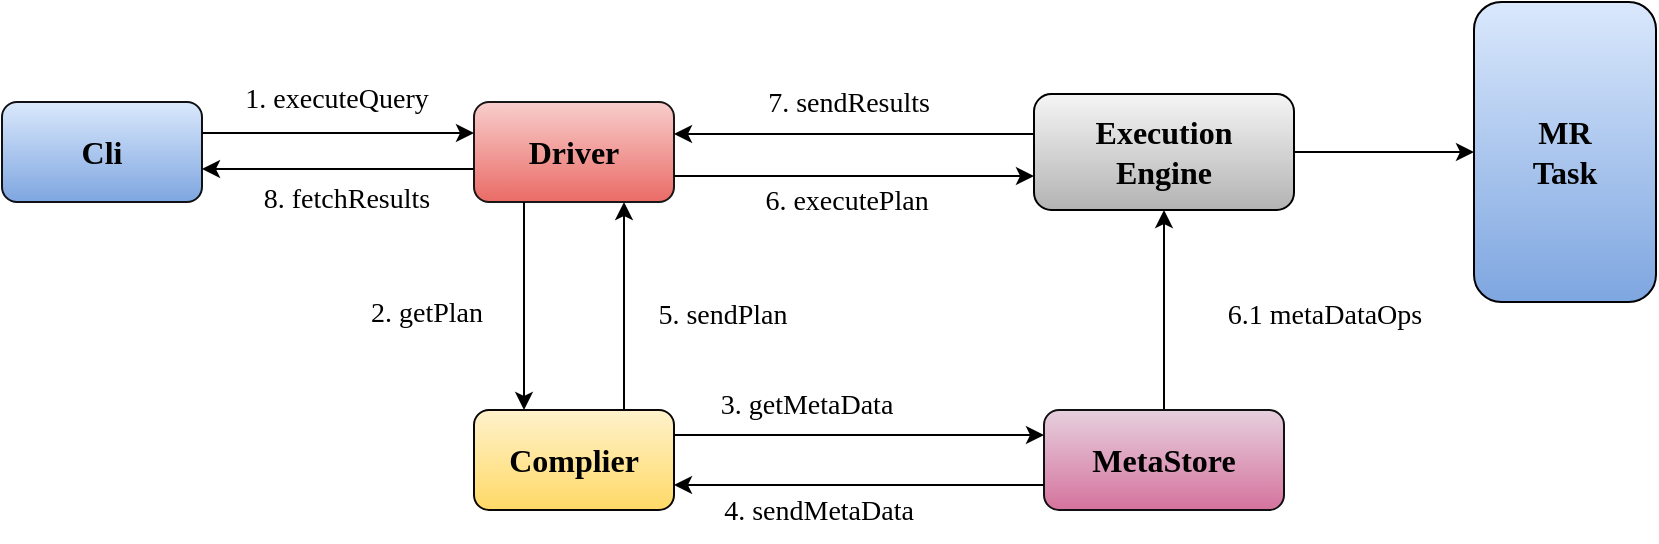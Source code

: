 <mxfile version="21.2.8" type="device">
  <diagram name="Page-1" id="Bv8gcFhZTiUK7OjKbL4r">
    <mxGraphModel dx="2119" dy="879" grid="1" gridSize="10" guides="1" tooltips="1" connect="1" arrows="1" fold="1" page="1" pageScale="1" pageWidth="827" pageHeight="1169" math="0" shadow="0">
      <root>
        <mxCell id="0" />
        <mxCell id="1" parent="0" />
        <mxCell id="RdcuWtGcTMEvWrBZq4b1-1" value="&lt;font style=&quot;font-size: 16px;&quot; face=&quot;Verdana&quot;&gt;&lt;b&gt;Cli&lt;/b&gt;&lt;/font&gt;" style="rounded=1;whiteSpace=wrap;html=1;fillColor=#dae8fc;gradientColor=#7ea6e0;strokeColor=#0f1114;" vertex="1" parent="1">
          <mxGeometry x="-16" y="390" width="100" height="50" as="geometry" />
        </mxCell>
        <mxCell id="RdcuWtGcTMEvWrBZq4b1-2" value="&lt;font style=&quot;font-size: 16px;&quot; face=&quot;Verdana&quot;&gt;&lt;b&gt;Driver&lt;br&gt;&lt;/b&gt;&lt;/font&gt;" style="rounded=1;whiteSpace=wrap;html=1;fillColor=#f8cecc;gradientColor=#ea6b66;strokeColor=#181616;" vertex="1" parent="1">
          <mxGeometry x="220" y="390" width="100" height="50" as="geometry" />
        </mxCell>
        <mxCell id="RdcuWtGcTMEvWrBZq4b1-4" value="&lt;font style=&quot;font-size: 16px;&quot; face=&quot;Verdana&quot;&gt;&lt;b&gt;Complier&lt;br&gt;&lt;/b&gt;&lt;/font&gt;" style="rounded=1;whiteSpace=wrap;html=1;fillColor=#fff2cc;gradientColor=#ffd966;strokeColor=#090606;" vertex="1" parent="1">
          <mxGeometry x="220" y="544" width="100" height="50" as="geometry" />
        </mxCell>
        <mxCell id="RdcuWtGcTMEvWrBZq4b1-5" value="" style="endArrow=classic;html=1;rounded=0;exitX=0.25;exitY=1;exitDx=0;exitDy=0;entryX=0.25;entryY=0;entryDx=0;entryDy=0;" edge="1" parent="1" source="RdcuWtGcTMEvWrBZq4b1-2" target="RdcuWtGcTMEvWrBZq4b1-4">
          <mxGeometry width="50" height="50" relative="1" as="geometry">
            <mxPoint x="390" y="470" as="sourcePoint" />
            <mxPoint x="440" y="420" as="targetPoint" />
          </mxGeometry>
        </mxCell>
        <mxCell id="RdcuWtGcTMEvWrBZq4b1-6" value="" style="endArrow=classic;html=1;rounded=0;exitX=0.75;exitY=0;exitDx=0;exitDy=0;entryX=0.75;entryY=1;entryDx=0;entryDy=0;" edge="1" parent="1" source="RdcuWtGcTMEvWrBZq4b1-4" target="RdcuWtGcTMEvWrBZq4b1-2">
          <mxGeometry width="50" height="50" relative="1" as="geometry">
            <mxPoint x="390" y="470" as="sourcePoint" />
            <mxPoint x="440" y="420" as="targetPoint" />
          </mxGeometry>
        </mxCell>
        <mxCell id="RdcuWtGcTMEvWrBZq4b1-7" value="&lt;font style=&quot;font-size: 14px;&quot; face=&quot;Verdana&quot;&gt;2. getPlan&lt;/font&gt;" style="text;html=1;align=center;verticalAlign=middle;resizable=0;points=[];autosize=1;strokeColor=none;fillColor=none;" vertex="1" parent="1">
          <mxGeometry x="151" y="481" width="90" height="30" as="geometry" />
        </mxCell>
        <mxCell id="RdcuWtGcTMEvWrBZq4b1-24" style="edgeStyle=orthogonalEdgeStyle;rounded=0;orthogonalLoop=1;jettySize=auto;html=1;exitX=0.5;exitY=0;exitDx=0;exitDy=0;entryX=0.5;entryY=1;entryDx=0;entryDy=0;" edge="1" parent="1" source="RdcuWtGcTMEvWrBZq4b1-8" target="RdcuWtGcTMEvWrBZq4b1-18">
          <mxGeometry relative="1" as="geometry">
            <mxPoint x="500" y="466" as="targetPoint" />
          </mxGeometry>
        </mxCell>
        <mxCell id="RdcuWtGcTMEvWrBZq4b1-8" value="&lt;font style=&quot;font-size: 16px;&quot; face=&quot;Verdana&quot;&gt;&lt;b&gt;MetaStore&lt;br&gt;&lt;/b&gt;&lt;/font&gt;" style="rounded=1;whiteSpace=wrap;html=1;fillColor=#e6d0de;gradientColor=#d5739d;strokeColor=#121112;" vertex="1" parent="1">
          <mxGeometry x="505" y="544" width="120" height="50" as="geometry" />
        </mxCell>
        <mxCell id="RdcuWtGcTMEvWrBZq4b1-9" value="" style="endArrow=classic;html=1;rounded=0;exitX=1;exitY=0.25;exitDx=0;exitDy=0;entryX=0;entryY=0.25;entryDx=0;entryDy=0;" edge="1" parent="1" source="RdcuWtGcTMEvWrBZq4b1-4" target="RdcuWtGcTMEvWrBZq4b1-8">
          <mxGeometry width="50" height="50" relative="1" as="geometry">
            <mxPoint x="390" y="494" as="sourcePoint" />
            <mxPoint x="440" y="444" as="targetPoint" />
          </mxGeometry>
        </mxCell>
        <mxCell id="RdcuWtGcTMEvWrBZq4b1-10" value="&lt;font face=&quot;Verdana&quot; style=&quot;font-size: 14px;&quot;&gt;3. getMetaData&lt;/font&gt;" style="text;html=1;align=center;verticalAlign=middle;resizable=0;points=[];autosize=1;strokeColor=none;fillColor=none;" vertex="1" parent="1">
          <mxGeometry x="321" y="527" width="130" height="30" as="geometry" />
        </mxCell>
        <mxCell id="RdcuWtGcTMEvWrBZq4b1-11" value="" style="endArrow=classic;html=1;rounded=0;exitX=0;exitY=0.75;exitDx=0;exitDy=0;entryX=1;entryY=0.75;entryDx=0;entryDy=0;" edge="1" parent="1" source="RdcuWtGcTMEvWrBZq4b1-8" target="RdcuWtGcTMEvWrBZq4b1-4">
          <mxGeometry width="50" height="50" relative="1" as="geometry">
            <mxPoint x="390" y="494" as="sourcePoint" />
            <mxPoint x="440" y="444" as="targetPoint" />
          </mxGeometry>
        </mxCell>
        <mxCell id="RdcuWtGcTMEvWrBZq4b1-12" value="&lt;font face=&quot;Verdana&quot; style=&quot;font-size: 14px;&quot;&gt;4. sendMetaData&lt;/font&gt;" style="text;html=1;align=center;verticalAlign=middle;resizable=0;points=[];autosize=1;strokeColor=none;fillColor=none;" vertex="1" parent="1">
          <mxGeometry x="322" y="580" width="140" height="30" as="geometry" />
        </mxCell>
        <mxCell id="RdcuWtGcTMEvWrBZq4b1-13" value="&lt;font style=&quot;font-size: 14px;&quot; face=&quot;Verdana&quot;&gt;5. sendPlan&lt;/font&gt;" style="text;html=1;align=center;verticalAlign=middle;resizable=0;points=[];autosize=1;strokeColor=none;fillColor=none;" vertex="1" parent="1">
          <mxGeometry x="289" y="482" width="110" height="30" as="geometry" />
        </mxCell>
        <mxCell id="RdcuWtGcTMEvWrBZq4b1-14" value="&lt;font face=&quot;Verdana&quot; style=&quot;font-size: 14px;&quot;&gt;1. executeQuery&lt;/font&gt;" style="text;html=1;align=center;verticalAlign=middle;resizable=0;points=[];autosize=1;strokeColor=none;fillColor=none;" vertex="1" parent="1">
          <mxGeometry x="81" y="374" width="140" height="30" as="geometry" />
        </mxCell>
        <mxCell id="RdcuWtGcTMEvWrBZq4b1-15" value="" style="endArrow=classic;html=1;rounded=0;exitX=1;exitY=0.25;exitDx=0;exitDy=0;entryX=0;entryY=0.25;entryDx=0;entryDy=0;" edge="1" parent="1">
          <mxGeometry width="50" height="50" relative="1" as="geometry">
            <mxPoint x="84" y="405.5" as="sourcePoint" />
            <mxPoint x="220" y="405.5" as="targetPoint" />
          </mxGeometry>
        </mxCell>
        <mxCell id="RdcuWtGcTMEvWrBZq4b1-16" value="&lt;font face=&quot;Verdana&quot; style=&quot;font-size: 14px;&quot;&gt;8. fetchResults&lt;/font&gt;" style="text;html=1;align=center;verticalAlign=middle;resizable=0;points=[];autosize=1;strokeColor=none;fillColor=none;" vertex="1" parent="1">
          <mxGeometry x="91" y="424" width="130" height="30" as="geometry" />
        </mxCell>
        <mxCell id="RdcuWtGcTMEvWrBZq4b1-17" value="" style="endArrow=classic;html=1;rounded=0;exitX=0;exitY=0.75;exitDx=0;exitDy=0;entryX=1;entryY=0.75;entryDx=0;entryDy=0;" edge="1" parent="1">
          <mxGeometry width="50" height="50" relative="1" as="geometry">
            <mxPoint x="220" y="423.5" as="sourcePoint" />
            <mxPoint x="84" y="423.5" as="targetPoint" />
          </mxGeometry>
        </mxCell>
        <mxCell id="RdcuWtGcTMEvWrBZq4b1-29" style="edgeStyle=orthogonalEdgeStyle;rounded=0;orthogonalLoop=1;jettySize=auto;html=1;exitX=1;exitY=0.5;exitDx=0;exitDy=0;" edge="1" parent="1" source="RdcuWtGcTMEvWrBZq4b1-18" target="RdcuWtGcTMEvWrBZq4b1-28">
          <mxGeometry relative="1" as="geometry" />
        </mxCell>
        <mxCell id="RdcuWtGcTMEvWrBZq4b1-18" value="&lt;font style=&quot;font-size: 16px;&quot; face=&quot;Verdana&quot;&gt;&lt;b&gt;Execution&lt;br&gt;Engine&lt;br&gt;&lt;/b&gt;&lt;/font&gt;" style="rounded=1;whiteSpace=wrap;html=1;fillColor=#f5f5f5;gradientColor=#b3b3b3;strokeColor=#000000;" vertex="1" parent="1">
          <mxGeometry x="500" y="386" width="130" height="58" as="geometry" />
        </mxCell>
        <mxCell id="RdcuWtGcTMEvWrBZq4b1-20" value="&lt;font face=&quot;Verdana&quot; style=&quot;font-size: 14px;&quot;&gt;6. executePlan&lt;/font&gt;" style="text;html=1;align=center;verticalAlign=middle;resizable=0;points=[];autosize=1;strokeColor=none;fillColor=none;" vertex="1" parent="1">
          <mxGeometry x="341" y="425" width="130" height="30" as="geometry" />
        </mxCell>
        <mxCell id="RdcuWtGcTMEvWrBZq4b1-23" value="&lt;font style=&quot;font-size: 14px;&quot; face=&quot;Verdana&quot;&gt;7. sendResults&lt;/font&gt;" style="text;html=1;align=center;verticalAlign=middle;resizable=0;points=[];autosize=1;strokeColor=none;fillColor=none;" vertex="1" parent="1">
          <mxGeometry x="342" y="376" width="130" height="30" as="geometry" />
        </mxCell>
        <mxCell id="RdcuWtGcTMEvWrBZq4b1-25" value="&lt;font face=&quot;Verdana&quot; style=&quot;font-size: 14px;&quot;&gt;6.1 metaDataOps&lt;/font&gt;" style="text;html=1;align=center;verticalAlign=middle;resizable=0;points=[];autosize=1;strokeColor=none;fillColor=none;" vertex="1" parent="1">
          <mxGeometry x="570" y="482" width="150" height="30" as="geometry" />
        </mxCell>
        <mxCell id="RdcuWtGcTMEvWrBZq4b1-26" value="" style="endArrow=none;html=1;rounded=0;startArrow=classic;startFill=1;endFill=0;" edge="1" parent="1">
          <mxGeometry width="50" height="50" relative="1" as="geometry">
            <mxPoint x="500" y="427" as="sourcePoint" />
            <mxPoint x="320" y="427" as="targetPoint" />
          </mxGeometry>
        </mxCell>
        <mxCell id="RdcuWtGcTMEvWrBZq4b1-27" value="" style="endArrow=classic;html=1;rounded=0;" edge="1" parent="1">
          <mxGeometry width="50" height="50" relative="1" as="geometry">
            <mxPoint x="500" y="406" as="sourcePoint" />
            <mxPoint x="320" y="406" as="targetPoint" />
          </mxGeometry>
        </mxCell>
        <mxCell id="RdcuWtGcTMEvWrBZq4b1-28" value="&lt;font style=&quot;font-size: 16px;&quot; face=&quot;Verdana&quot;&gt;&lt;b&gt;MR &lt;br&gt;Task&lt;br&gt;&lt;/b&gt;&lt;/font&gt;" style="rounded=1;whiteSpace=wrap;html=1;fillColor=#dae8fc;gradientColor=#7ea6e0;strokeColor=#000000;" vertex="1" parent="1">
          <mxGeometry x="720" y="340" width="91" height="150" as="geometry" />
        </mxCell>
      </root>
    </mxGraphModel>
  </diagram>
</mxfile>
